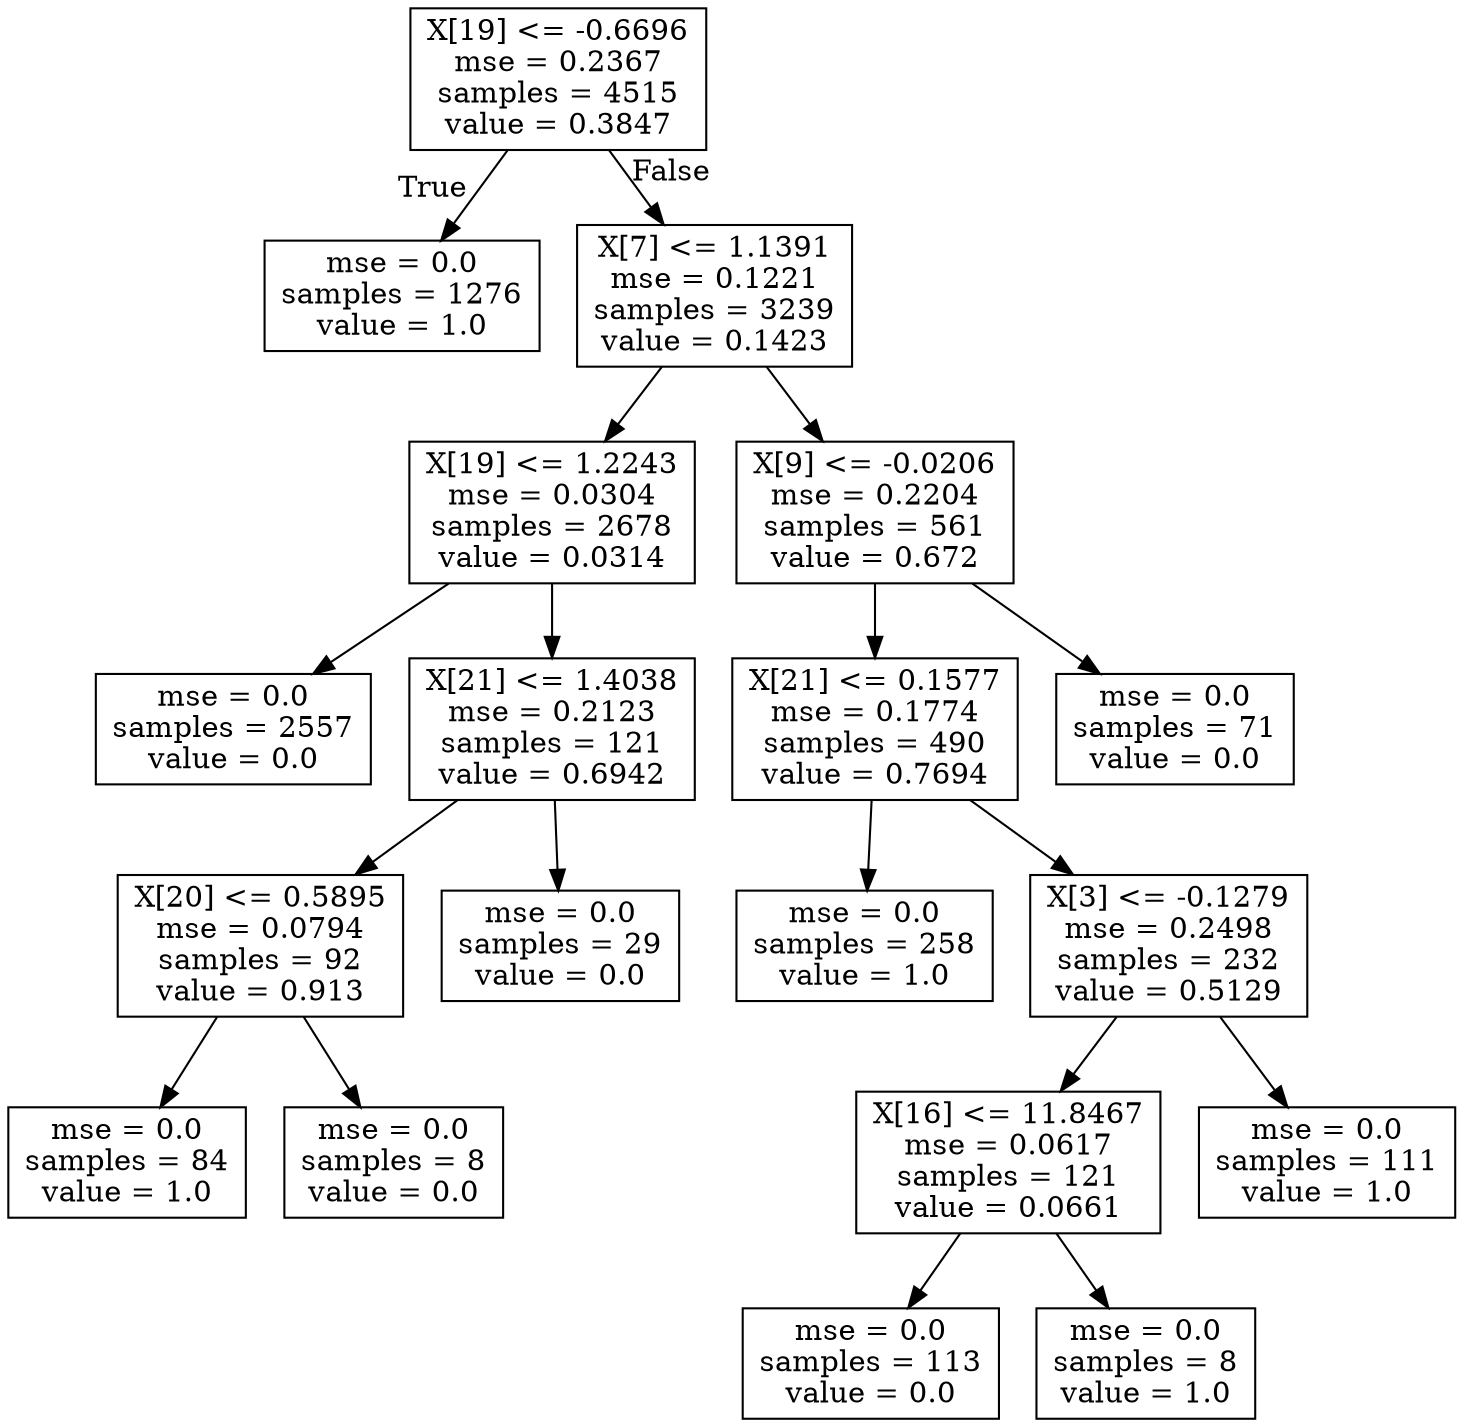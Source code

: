 digraph Tree {
node [shape=box] ;
0 [label="X[19] <= -0.6696\nmse = 0.2367\nsamples = 4515\nvalue = 0.3847"] ;
1 [label="mse = 0.0\nsamples = 1276\nvalue = 1.0"] ;
0 -> 1 [labeldistance=2.5, labelangle=45, headlabel="True"] ;
2 [label="X[7] <= 1.1391\nmse = 0.1221\nsamples = 3239\nvalue = 0.1423"] ;
0 -> 2 [labeldistance=2.5, labelangle=-45, headlabel="False"] ;
3 [label="X[19] <= 1.2243\nmse = 0.0304\nsamples = 2678\nvalue = 0.0314"] ;
2 -> 3 ;
4 [label="mse = 0.0\nsamples = 2557\nvalue = 0.0"] ;
3 -> 4 ;
5 [label="X[21] <= 1.4038\nmse = 0.2123\nsamples = 121\nvalue = 0.6942"] ;
3 -> 5 ;
6 [label="X[20] <= 0.5895\nmse = 0.0794\nsamples = 92\nvalue = 0.913"] ;
5 -> 6 ;
7 [label="mse = 0.0\nsamples = 84\nvalue = 1.0"] ;
6 -> 7 ;
8 [label="mse = 0.0\nsamples = 8\nvalue = 0.0"] ;
6 -> 8 ;
9 [label="mse = 0.0\nsamples = 29\nvalue = 0.0"] ;
5 -> 9 ;
10 [label="X[9] <= -0.0206\nmse = 0.2204\nsamples = 561\nvalue = 0.672"] ;
2 -> 10 ;
11 [label="X[21] <= 0.1577\nmse = 0.1774\nsamples = 490\nvalue = 0.7694"] ;
10 -> 11 ;
12 [label="mse = 0.0\nsamples = 258\nvalue = 1.0"] ;
11 -> 12 ;
13 [label="X[3] <= -0.1279\nmse = 0.2498\nsamples = 232\nvalue = 0.5129"] ;
11 -> 13 ;
14 [label="X[16] <= 11.8467\nmse = 0.0617\nsamples = 121\nvalue = 0.0661"] ;
13 -> 14 ;
15 [label="mse = 0.0\nsamples = 113\nvalue = 0.0"] ;
14 -> 15 ;
16 [label="mse = 0.0\nsamples = 8\nvalue = 1.0"] ;
14 -> 16 ;
17 [label="mse = 0.0\nsamples = 111\nvalue = 1.0"] ;
13 -> 17 ;
18 [label="mse = 0.0\nsamples = 71\nvalue = 0.0"] ;
10 -> 18 ;
}